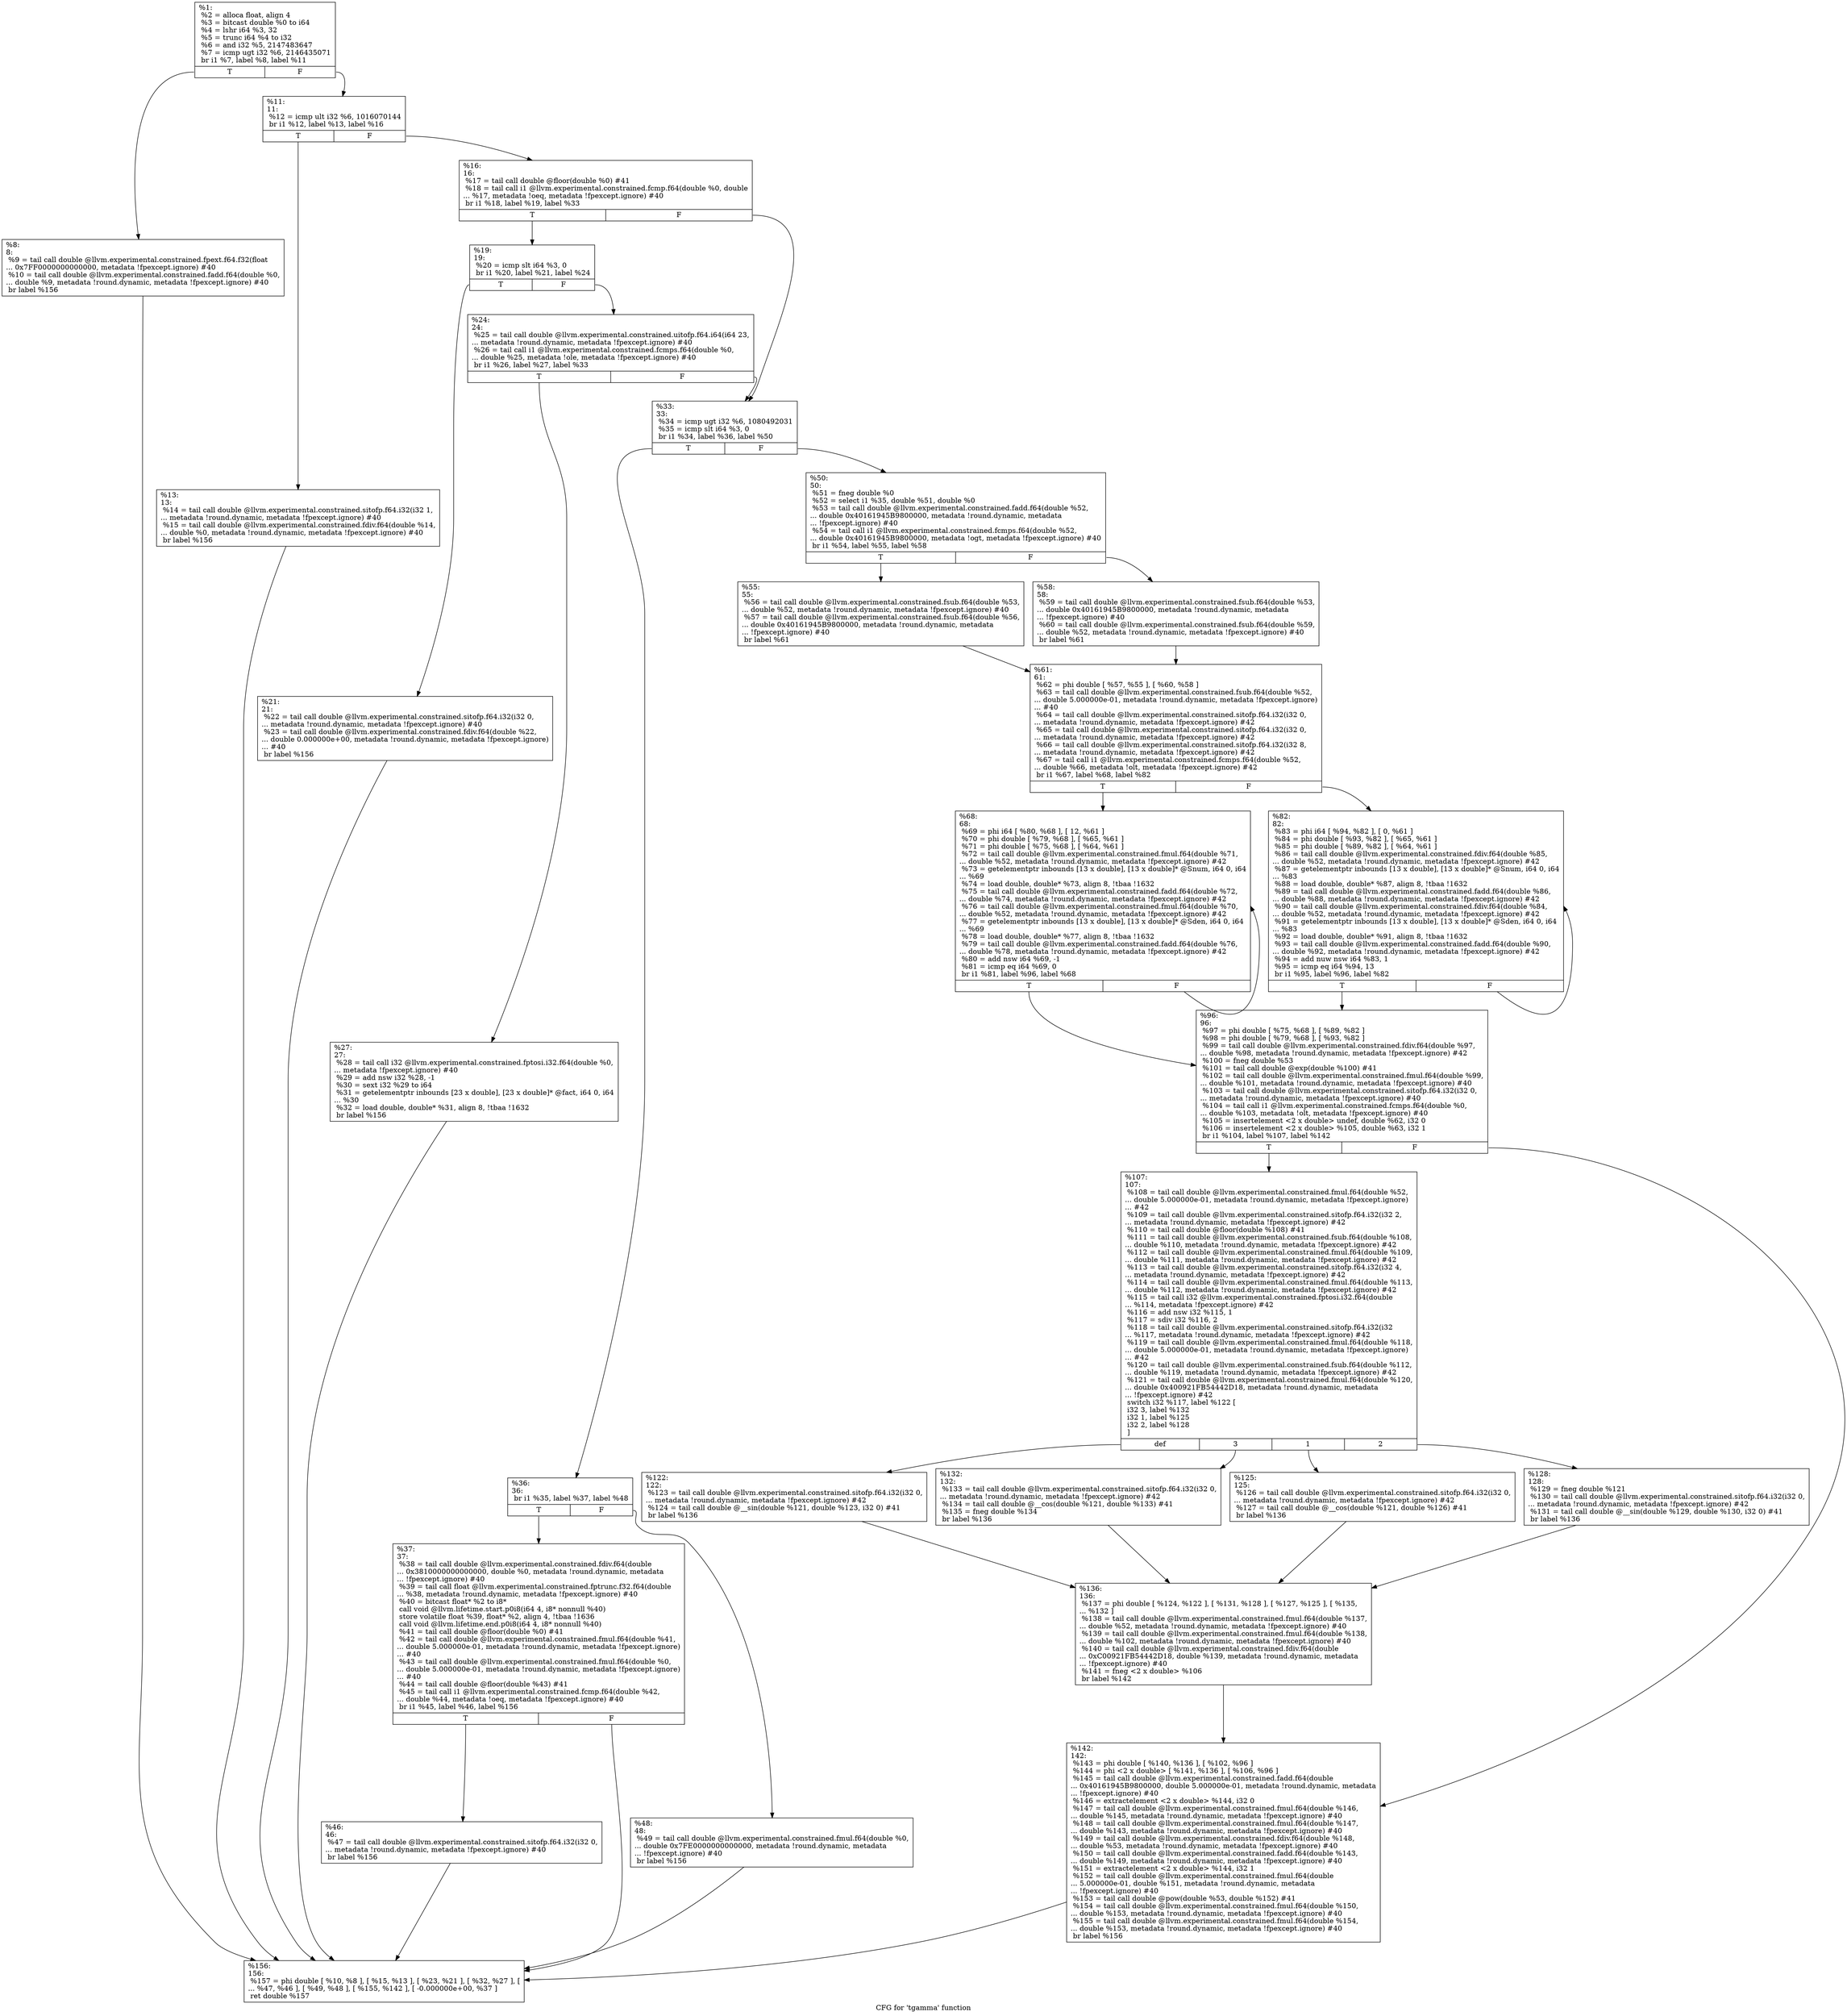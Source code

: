 digraph "CFG for 'tgamma' function" {
	label="CFG for 'tgamma' function";

	Node0x1880ab0 [shape=record,label="{%1:\l  %2 = alloca float, align 4\l  %3 = bitcast double %0 to i64\l  %4 = lshr i64 %3, 32\l  %5 = trunc i64 %4 to i32\l  %6 = and i32 %5, 2147483647\l  %7 = icmp ugt i32 %6, 2146435071\l  br i1 %7, label %8, label %11\l|{<s0>T|<s1>F}}"];
	Node0x1880ab0:s0 -> Node0x1880e80;
	Node0x1880ab0:s1 -> Node0x1880ed0;
	Node0x1880e80 [shape=record,label="{%8:\l8:                                                \l  %9 = tail call double @llvm.experimental.constrained.fpext.f64.f32(float\l... 0x7FF0000000000000, metadata !fpexcept.ignore) #40\l  %10 = tail call double @llvm.experimental.constrained.fadd.f64(double %0,\l... double %9, metadata !round.dynamic, metadata !fpexcept.ignore) #40\l  br label %156\l}"];
	Node0x1880e80 -> Node0x18816f0;
	Node0x1880ed0 [shape=record,label="{%11:\l11:                                               \l  %12 = icmp ult i32 %6, 1016070144\l  br i1 %12, label %13, label %16\l|{<s0>T|<s1>F}}"];
	Node0x1880ed0:s0 -> Node0x1880f20;
	Node0x1880ed0:s1 -> Node0x1880f70;
	Node0x1880f20 [shape=record,label="{%13:\l13:                                               \l  %14 = tail call double @llvm.experimental.constrained.sitofp.f64.i32(i32 1,\l... metadata !round.dynamic, metadata !fpexcept.ignore) #40\l  %15 = tail call double @llvm.experimental.constrained.fdiv.f64(double %14,\l... double %0, metadata !round.dynamic, metadata !fpexcept.ignore) #40\l  br label %156\l}"];
	Node0x1880f20 -> Node0x18816f0;
	Node0x1880f70 [shape=record,label="{%16:\l16:                                               \l  %17 = tail call double @floor(double %0) #41\l  %18 = tail call i1 @llvm.experimental.constrained.fcmp.f64(double %0, double\l... %17, metadata !oeq, metadata !fpexcept.ignore) #40\l  br i1 %18, label %19, label %33\l|{<s0>T|<s1>F}}"];
	Node0x1880f70:s0 -> Node0x1880fc0;
	Node0x1880f70:s1 -> Node0x1881100;
	Node0x1880fc0 [shape=record,label="{%19:\l19:                                               \l  %20 = icmp slt i64 %3, 0\l  br i1 %20, label %21, label %24\l|{<s0>T|<s1>F}}"];
	Node0x1880fc0:s0 -> Node0x1881010;
	Node0x1880fc0:s1 -> Node0x1881060;
	Node0x1881010 [shape=record,label="{%21:\l21:                                               \l  %22 = tail call double @llvm.experimental.constrained.sitofp.f64.i32(i32 0,\l... metadata !round.dynamic, metadata !fpexcept.ignore) #40\l  %23 = tail call double @llvm.experimental.constrained.fdiv.f64(double %22,\l... double 0.000000e+00, metadata !round.dynamic, metadata !fpexcept.ignore)\l... #40\l  br label %156\l}"];
	Node0x1881010 -> Node0x18816f0;
	Node0x1881060 [shape=record,label="{%24:\l24:                                               \l  %25 = tail call double @llvm.experimental.constrained.uitofp.f64.i64(i64 23,\l... metadata !round.dynamic, metadata !fpexcept.ignore) #40\l  %26 = tail call i1 @llvm.experimental.constrained.fcmps.f64(double %0,\l... double %25, metadata !ole, metadata !fpexcept.ignore) #40\l  br i1 %26, label %27, label %33\l|{<s0>T|<s1>F}}"];
	Node0x1881060:s0 -> Node0x18810b0;
	Node0x1881060:s1 -> Node0x1881100;
	Node0x18810b0 [shape=record,label="{%27:\l27:                                               \l  %28 = tail call i32 @llvm.experimental.constrained.fptosi.i32.f64(double %0,\l... metadata !fpexcept.ignore) #40\l  %29 = add nsw i32 %28, -1\l  %30 = sext i32 %29 to i64\l  %31 = getelementptr inbounds [23 x double], [23 x double]* @fact, i64 0, i64\l... %30\l  %32 = load double, double* %31, align 8, !tbaa !1632\l  br label %156\l}"];
	Node0x18810b0 -> Node0x18816f0;
	Node0x1881100 [shape=record,label="{%33:\l33:                                               \l  %34 = icmp ugt i32 %6, 1080492031\l  %35 = icmp slt i64 %3, 0\l  br i1 %34, label %36, label %50\l|{<s0>T|<s1>F}}"];
	Node0x1881100:s0 -> Node0x1881150;
	Node0x1881100:s1 -> Node0x1881290;
	Node0x1881150 [shape=record,label="{%36:\l36:                                               \l  br i1 %35, label %37, label %48\l|{<s0>T|<s1>F}}"];
	Node0x1881150:s0 -> Node0x18811a0;
	Node0x1881150:s1 -> Node0x1881240;
	Node0x18811a0 [shape=record,label="{%37:\l37:                                               \l  %38 = tail call double @llvm.experimental.constrained.fdiv.f64(double\l... 0x3810000000000000, double %0, metadata !round.dynamic, metadata\l... !fpexcept.ignore) #40\l  %39 = tail call float @llvm.experimental.constrained.fptrunc.f32.f64(double\l... %38, metadata !round.dynamic, metadata !fpexcept.ignore) #40\l  %40 = bitcast float* %2 to i8*\l  call void @llvm.lifetime.start.p0i8(i64 4, i8* nonnull %40)\l  store volatile float %39, float* %2, align 4, !tbaa !1636\l  call void @llvm.lifetime.end.p0i8(i64 4, i8* nonnull %40)\l  %41 = tail call double @floor(double %0) #41\l  %42 = tail call double @llvm.experimental.constrained.fmul.f64(double %41,\l... double 5.000000e-01, metadata !round.dynamic, metadata !fpexcept.ignore)\l... #40\l  %43 = tail call double @llvm.experimental.constrained.fmul.f64(double %0,\l... double 5.000000e-01, metadata !round.dynamic, metadata !fpexcept.ignore)\l... #40\l  %44 = tail call double @floor(double %43) #41\l  %45 = tail call i1 @llvm.experimental.constrained.fcmp.f64(double %42,\l... double %44, metadata !oeq, metadata !fpexcept.ignore) #40\l  br i1 %45, label %46, label %156\l|{<s0>T|<s1>F}}"];
	Node0x18811a0:s0 -> Node0x18811f0;
	Node0x18811a0:s1 -> Node0x18816f0;
	Node0x18811f0 [shape=record,label="{%46:\l46:                                               \l  %47 = tail call double @llvm.experimental.constrained.sitofp.f64.i32(i32 0,\l... metadata !round.dynamic, metadata !fpexcept.ignore) #40\l  br label %156\l}"];
	Node0x18811f0 -> Node0x18816f0;
	Node0x1881240 [shape=record,label="{%48:\l48:                                               \l  %49 = tail call double @llvm.experimental.constrained.fmul.f64(double %0,\l... double 0x7FE0000000000000, metadata !round.dynamic, metadata\l... !fpexcept.ignore) #40\l  br label %156\l}"];
	Node0x1881240 -> Node0x18816f0;
	Node0x1881290 [shape=record,label="{%50:\l50:                                               \l  %51 = fneg double %0\l  %52 = select i1 %35, double %51, double %0\l  %53 = tail call double @llvm.experimental.constrained.fadd.f64(double %52,\l... double 0x40161945B9800000, metadata !round.dynamic, metadata\l... !fpexcept.ignore) #40\l  %54 = tail call i1 @llvm.experimental.constrained.fcmps.f64(double %52,\l... double 0x40161945B9800000, metadata !ogt, metadata !fpexcept.ignore) #40\l  br i1 %54, label %55, label %58\l|{<s0>T|<s1>F}}"];
	Node0x1881290:s0 -> Node0x18812e0;
	Node0x1881290:s1 -> Node0x1881330;
	Node0x18812e0 [shape=record,label="{%55:\l55:                                               \l  %56 = tail call double @llvm.experimental.constrained.fsub.f64(double %53,\l... double %52, metadata !round.dynamic, metadata !fpexcept.ignore) #40\l  %57 = tail call double @llvm.experimental.constrained.fsub.f64(double %56,\l... double 0x40161945B9800000, metadata !round.dynamic, metadata\l... !fpexcept.ignore) #40\l  br label %61\l}"];
	Node0x18812e0 -> Node0x1881380;
	Node0x1881330 [shape=record,label="{%58:\l58:                                               \l  %59 = tail call double @llvm.experimental.constrained.fsub.f64(double %53,\l... double 0x40161945B9800000, metadata !round.dynamic, metadata\l... !fpexcept.ignore) #40\l  %60 = tail call double @llvm.experimental.constrained.fsub.f64(double %59,\l... double %52, metadata !round.dynamic, metadata !fpexcept.ignore) #40\l  br label %61\l}"];
	Node0x1881330 -> Node0x1881380;
	Node0x1881380 [shape=record,label="{%61:\l61:                                               \l  %62 = phi double [ %57, %55 ], [ %60, %58 ]\l  %63 = tail call double @llvm.experimental.constrained.fsub.f64(double %52,\l... double 5.000000e-01, metadata !round.dynamic, metadata !fpexcept.ignore)\l... #40\l  %64 = tail call double @llvm.experimental.constrained.sitofp.f64.i32(i32 0,\l... metadata !round.dynamic, metadata !fpexcept.ignore) #42\l  %65 = tail call double @llvm.experimental.constrained.sitofp.f64.i32(i32 0,\l... metadata !round.dynamic, metadata !fpexcept.ignore) #42\l  %66 = tail call double @llvm.experimental.constrained.sitofp.f64.i32(i32 8,\l... metadata !round.dynamic, metadata !fpexcept.ignore) #42\l  %67 = tail call i1 @llvm.experimental.constrained.fcmps.f64(double %52,\l... double %66, metadata !olt, metadata !fpexcept.ignore) #42\l  br i1 %67, label %68, label %82\l|{<s0>T|<s1>F}}"];
	Node0x1881380:s0 -> Node0x18813d0;
	Node0x1881380:s1 -> Node0x1881420;
	Node0x18813d0 [shape=record,label="{%68:\l68:                                               \l  %69 = phi i64 [ %80, %68 ], [ 12, %61 ]\l  %70 = phi double [ %79, %68 ], [ %65, %61 ]\l  %71 = phi double [ %75, %68 ], [ %64, %61 ]\l  %72 = tail call double @llvm.experimental.constrained.fmul.f64(double %71,\l... double %52, metadata !round.dynamic, metadata !fpexcept.ignore) #42\l  %73 = getelementptr inbounds [13 x double], [13 x double]* @Snum, i64 0, i64\l... %69\l  %74 = load double, double* %73, align 8, !tbaa !1632\l  %75 = tail call double @llvm.experimental.constrained.fadd.f64(double %72,\l... double %74, metadata !round.dynamic, metadata !fpexcept.ignore) #42\l  %76 = tail call double @llvm.experimental.constrained.fmul.f64(double %70,\l... double %52, metadata !round.dynamic, metadata !fpexcept.ignore) #42\l  %77 = getelementptr inbounds [13 x double], [13 x double]* @Sden, i64 0, i64\l... %69\l  %78 = load double, double* %77, align 8, !tbaa !1632\l  %79 = tail call double @llvm.experimental.constrained.fadd.f64(double %76,\l... double %78, metadata !round.dynamic, metadata !fpexcept.ignore) #42\l  %80 = add nsw i64 %69, -1\l  %81 = icmp eq i64 %69, 0\l  br i1 %81, label %96, label %68\l|{<s0>T|<s1>F}}"];
	Node0x18813d0:s0 -> Node0x1881470;
	Node0x18813d0:s1 -> Node0x18813d0;
	Node0x1881420 [shape=record,label="{%82:\l82:                                               \l  %83 = phi i64 [ %94, %82 ], [ 0, %61 ]\l  %84 = phi double [ %93, %82 ], [ %65, %61 ]\l  %85 = phi double [ %89, %82 ], [ %64, %61 ]\l  %86 = tail call double @llvm.experimental.constrained.fdiv.f64(double %85,\l... double %52, metadata !round.dynamic, metadata !fpexcept.ignore) #42\l  %87 = getelementptr inbounds [13 x double], [13 x double]* @Snum, i64 0, i64\l... %83\l  %88 = load double, double* %87, align 8, !tbaa !1632\l  %89 = tail call double @llvm.experimental.constrained.fadd.f64(double %86,\l... double %88, metadata !round.dynamic, metadata !fpexcept.ignore) #42\l  %90 = tail call double @llvm.experimental.constrained.fdiv.f64(double %84,\l... double %52, metadata !round.dynamic, metadata !fpexcept.ignore) #42\l  %91 = getelementptr inbounds [13 x double], [13 x double]* @Sden, i64 0, i64\l... %83\l  %92 = load double, double* %91, align 8, !tbaa !1632\l  %93 = tail call double @llvm.experimental.constrained.fadd.f64(double %90,\l... double %92, metadata !round.dynamic, metadata !fpexcept.ignore) #42\l  %94 = add nuw nsw i64 %83, 1\l  %95 = icmp eq i64 %94, 13\l  br i1 %95, label %96, label %82\l|{<s0>T|<s1>F}}"];
	Node0x1881420:s0 -> Node0x1881470;
	Node0x1881420:s1 -> Node0x1881420;
	Node0x1881470 [shape=record,label="{%96:\l96:                                               \l  %97 = phi double [ %75, %68 ], [ %89, %82 ]\l  %98 = phi double [ %79, %68 ], [ %93, %82 ]\l  %99 = tail call double @llvm.experimental.constrained.fdiv.f64(double %97,\l... double %98, metadata !round.dynamic, metadata !fpexcept.ignore) #42\l  %100 = fneg double %53\l  %101 = tail call double @exp(double %100) #41\l  %102 = tail call double @llvm.experimental.constrained.fmul.f64(double %99,\l... double %101, metadata !round.dynamic, metadata !fpexcept.ignore) #40\l  %103 = tail call double @llvm.experimental.constrained.sitofp.f64.i32(i32 0,\l... metadata !round.dynamic, metadata !fpexcept.ignore) #40\l  %104 = tail call i1 @llvm.experimental.constrained.fcmps.f64(double %0,\l... double %103, metadata !olt, metadata !fpexcept.ignore) #40\l  %105 = insertelement \<2 x double\> undef, double %62, i32 0\l  %106 = insertelement \<2 x double\> %105, double %63, i32 1\l  br i1 %104, label %107, label %142\l|{<s0>T|<s1>F}}"];
	Node0x1881470:s0 -> Node0x18814c0;
	Node0x1881470:s1 -> Node0x18816a0;
	Node0x18814c0 [shape=record,label="{%107:\l107:                                              \l  %108 = tail call double @llvm.experimental.constrained.fmul.f64(double %52,\l... double 5.000000e-01, metadata !round.dynamic, metadata !fpexcept.ignore)\l... #42\l  %109 = tail call double @llvm.experimental.constrained.sitofp.f64.i32(i32 2,\l... metadata !round.dynamic, metadata !fpexcept.ignore) #42\l  %110 = tail call double @floor(double %108) #41\l  %111 = tail call double @llvm.experimental.constrained.fsub.f64(double %108,\l... double %110, metadata !round.dynamic, metadata !fpexcept.ignore) #42\l  %112 = tail call double @llvm.experimental.constrained.fmul.f64(double %109,\l... double %111, metadata !round.dynamic, metadata !fpexcept.ignore) #42\l  %113 = tail call double @llvm.experimental.constrained.sitofp.f64.i32(i32 4,\l... metadata !round.dynamic, metadata !fpexcept.ignore) #42\l  %114 = tail call double @llvm.experimental.constrained.fmul.f64(double %113,\l... double %112, metadata !round.dynamic, metadata !fpexcept.ignore) #42\l  %115 = tail call i32 @llvm.experimental.constrained.fptosi.i32.f64(double\l... %114, metadata !fpexcept.ignore) #42\l  %116 = add nsw i32 %115, 1\l  %117 = sdiv i32 %116, 2\l  %118 = tail call double @llvm.experimental.constrained.sitofp.f64.i32(i32\l... %117, metadata !round.dynamic, metadata !fpexcept.ignore) #42\l  %119 = tail call double @llvm.experimental.constrained.fmul.f64(double %118,\l... double 5.000000e-01, metadata !round.dynamic, metadata !fpexcept.ignore)\l... #42\l  %120 = tail call double @llvm.experimental.constrained.fsub.f64(double %112,\l... double %119, metadata !round.dynamic, metadata !fpexcept.ignore) #42\l  %121 = tail call double @llvm.experimental.constrained.fmul.f64(double %120,\l... double 0x400921FB54442D18, metadata !round.dynamic, metadata\l... !fpexcept.ignore) #42\l  switch i32 %117, label %122 [\l    i32 3, label %132\l    i32 1, label %125\l    i32 2, label %128\l  ]\l|{<s0>def|<s1>3|<s2>1|<s3>2}}"];
	Node0x18814c0:s0 -> Node0x1881510;
	Node0x18814c0:s1 -> Node0x1881600;
	Node0x18814c0:s2 -> Node0x1881560;
	Node0x18814c0:s3 -> Node0x18815b0;
	Node0x1881510 [shape=record,label="{%122:\l122:                                              \l  %123 = tail call double @llvm.experimental.constrained.sitofp.f64.i32(i32 0,\l... metadata !round.dynamic, metadata !fpexcept.ignore) #42\l  %124 = tail call double @__sin(double %121, double %123, i32 0) #41\l  br label %136\l}"];
	Node0x1881510 -> Node0x1881650;
	Node0x1881560 [shape=record,label="{%125:\l125:                                              \l  %126 = tail call double @llvm.experimental.constrained.sitofp.f64.i32(i32 0,\l... metadata !round.dynamic, metadata !fpexcept.ignore) #42\l  %127 = tail call double @__cos(double %121, double %126) #41\l  br label %136\l}"];
	Node0x1881560 -> Node0x1881650;
	Node0x18815b0 [shape=record,label="{%128:\l128:                                              \l  %129 = fneg double %121\l  %130 = tail call double @llvm.experimental.constrained.sitofp.f64.i32(i32 0,\l... metadata !round.dynamic, metadata !fpexcept.ignore) #42\l  %131 = tail call double @__sin(double %129, double %130, i32 0) #41\l  br label %136\l}"];
	Node0x18815b0 -> Node0x1881650;
	Node0x1881600 [shape=record,label="{%132:\l132:                                              \l  %133 = tail call double @llvm.experimental.constrained.sitofp.f64.i32(i32 0,\l... metadata !round.dynamic, metadata !fpexcept.ignore) #42\l  %134 = tail call double @__cos(double %121, double %133) #41\l  %135 = fneg double %134\l  br label %136\l}"];
	Node0x1881600 -> Node0x1881650;
	Node0x1881650 [shape=record,label="{%136:\l136:                                              \l  %137 = phi double [ %124, %122 ], [ %131, %128 ], [ %127, %125 ], [ %135,\l... %132 ]\l  %138 = tail call double @llvm.experimental.constrained.fmul.f64(double %137,\l... double %52, metadata !round.dynamic, metadata !fpexcept.ignore) #40\l  %139 = tail call double @llvm.experimental.constrained.fmul.f64(double %138,\l... double %102, metadata !round.dynamic, metadata !fpexcept.ignore) #40\l  %140 = tail call double @llvm.experimental.constrained.fdiv.f64(double\l... 0xC00921FB54442D18, double %139, metadata !round.dynamic, metadata\l... !fpexcept.ignore) #40\l  %141 = fneg \<2 x double\> %106\l  br label %142\l}"];
	Node0x1881650 -> Node0x18816a0;
	Node0x18816a0 [shape=record,label="{%142:\l142:                                              \l  %143 = phi double [ %140, %136 ], [ %102, %96 ]\l  %144 = phi \<2 x double\> [ %141, %136 ], [ %106, %96 ]\l  %145 = tail call double @llvm.experimental.constrained.fadd.f64(double\l... 0x40161945B9800000, double 5.000000e-01, metadata !round.dynamic, metadata\l... !fpexcept.ignore) #40\l  %146 = extractelement \<2 x double\> %144, i32 0\l  %147 = tail call double @llvm.experimental.constrained.fmul.f64(double %146,\l... double %145, metadata !round.dynamic, metadata !fpexcept.ignore) #40\l  %148 = tail call double @llvm.experimental.constrained.fmul.f64(double %147,\l... double %143, metadata !round.dynamic, metadata !fpexcept.ignore) #40\l  %149 = tail call double @llvm.experimental.constrained.fdiv.f64(double %148,\l... double %53, metadata !round.dynamic, metadata !fpexcept.ignore) #40\l  %150 = tail call double @llvm.experimental.constrained.fadd.f64(double %143,\l... double %149, metadata !round.dynamic, metadata !fpexcept.ignore) #40\l  %151 = extractelement \<2 x double\> %144, i32 1\l  %152 = tail call double @llvm.experimental.constrained.fmul.f64(double\l... 5.000000e-01, double %151, metadata !round.dynamic, metadata\l... !fpexcept.ignore) #40\l  %153 = tail call double @pow(double %53, double %152) #41\l  %154 = tail call double @llvm.experimental.constrained.fmul.f64(double %150,\l... double %153, metadata !round.dynamic, metadata !fpexcept.ignore) #40\l  %155 = tail call double @llvm.experimental.constrained.fmul.f64(double %154,\l... double %153, metadata !round.dynamic, metadata !fpexcept.ignore) #40\l  br label %156\l}"];
	Node0x18816a0 -> Node0x18816f0;
	Node0x18816f0 [shape=record,label="{%156:\l156:                                              \l  %157 = phi double [ %10, %8 ], [ %15, %13 ], [ %23, %21 ], [ %32, %27 ], [\l... %47, %46 ], [ %49, %48 ], [ %155, %142 ], [ -0.000000e+00, %37 ]\l  ret double %157\l}"];
}
